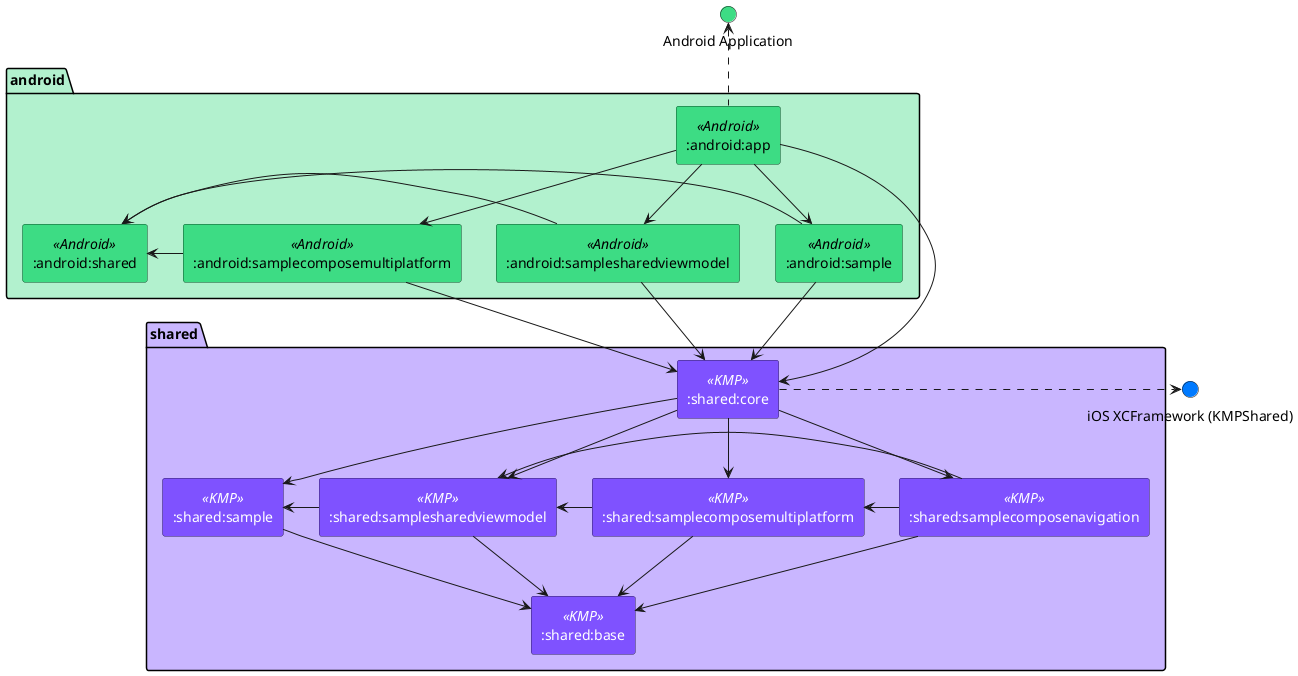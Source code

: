@startuml
'https://plantuml.com/component-diagram
skinparam componentStyle rectangle

skinparam component {
  BackgroundColor<<Android>> #3DDC84
  BorderColor<<Android>> #0B4E29
  FontColor<<KMP>> #white
  BackgroundColor<<KMP>> #7F52FF
  BorderColor<<KMP>> #312161
}

package "android" #B2F1CE {
    [:android:app] <<Android>>
    [:android:sample] <<Android>>
    [:android:samplesharedviewmodel] <<Android>>
    [:android:samplecomposemultiplatform] <<Android>>
    [:android:shared] <<Android>>
}

package "shared" #C9B6FF {
    [:shared:base] <<KMP>>
    [:shared:core] <<KMP>>
    [:shared:sample] <<KMP>>
    [:shared:samplesharedviewmodel] <<KMP>>
    [:shared:samplecomposemultiplatform] <<KMP>>
    [:shared:samplecomposenavigation] <<KMP>>
}

interface "Android Application" #3DDC84

"Android Application" <.. [:android:app]
[:android:app] --> [:android:sample]
[:android:app] --> [:android:samplesharedviewmodel]
[:android:app] --> [:android:samplecomposemultiplatform]

[:android:sample] -left-> [:android:shared]
[:android:samplesharedviewmodel] -left-> [:android:shared]
[:android:samplecomposemultiplatform] -left-> [:android:shared]

[:android:app] -down-> [:shared:core]
interface "iOS XCFramework (KMPShared)" #007AFF
"iOS XCFramework (KMPShared)" <.left. [:shared:core]

[:android:sample] --> [:shared:core]
[:android:samplesharedviewmodel] --> [:shared:core]
[:android:samplecomposemultiplatform] --> [:shared:core]

[:shared:core] --> [:shared:sample]
[:shared:core] --> [:shared:samplesharedviewmodel]
[:shared:core] --> [:shared:samplecomposemultiplatform]
[:shared:core] --> [:shared:samplecomposenavigation]

[:shared:sample] --> [:shared:base]
[:shared:samplesharedviewmodel] --> [:shared:base]
[:shared:samplecomposemultiplatform] --> [:shared:base]
[:shared:samplecomposenavigation] --> [:shared:base]

[:shared:samplesharedviewmodel] -left-> [:shared:sample]
[:shared:samplecomposemultiplatform] -left-> [:shared:samplesharedviewmodel]
[:shared:samplecomposenavigation] -left-> [:shared:samplesharedviewmodel]
[:shared:samplecomposenavigation] -left-> [:shared:samplecomposemultiplatform]
@enduml